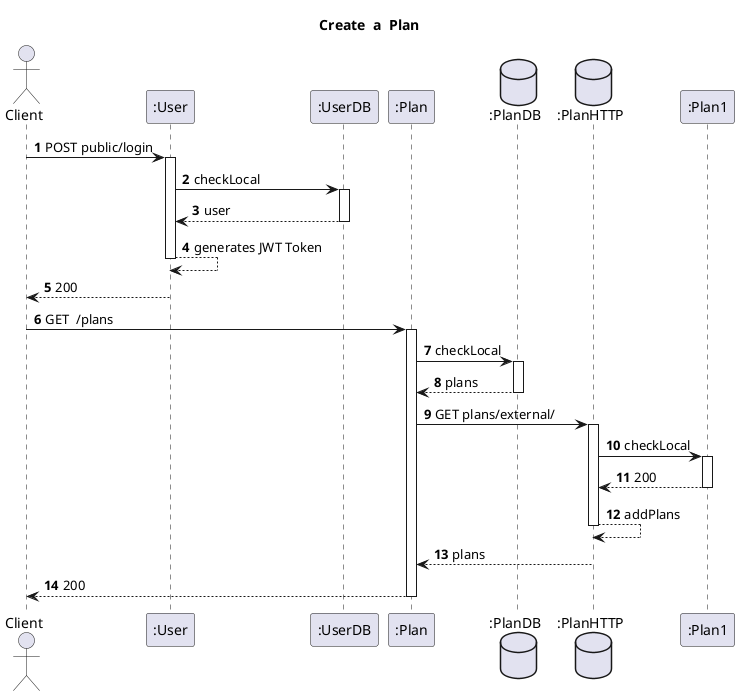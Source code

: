 @startuml
'https://plantuml.com/sequence-diagram
autoactivate on
autonumber
title  Create  a  Plan

autonumber

actor "Client" as Ac
participant ":User" as User
participant ":UserDB" as Udb

participant ":Plan" as Plan
database ":PlanDB" as PDB
database ":PlanHTTP" as PHTTP
participant ":Plan1" as Plan1



Ac->User: POST public/login
User->Udb:checkLocal
Udb-->User:user
User-->User:generates JWT Token
User-->Ac:200
Ac->Plan:GET  /plans
Plan->PDB:checkLocal
PDB-->Plan:plans

Plan->PHTTP:GET plans/external/
PHTTP->Plan1:checkLocal
Plan1-->PHTTP:200
PHTTP-->PHTTP:addPlans

PHTTP-->Plan:plans

Plan-->Ac:200




@enduml
